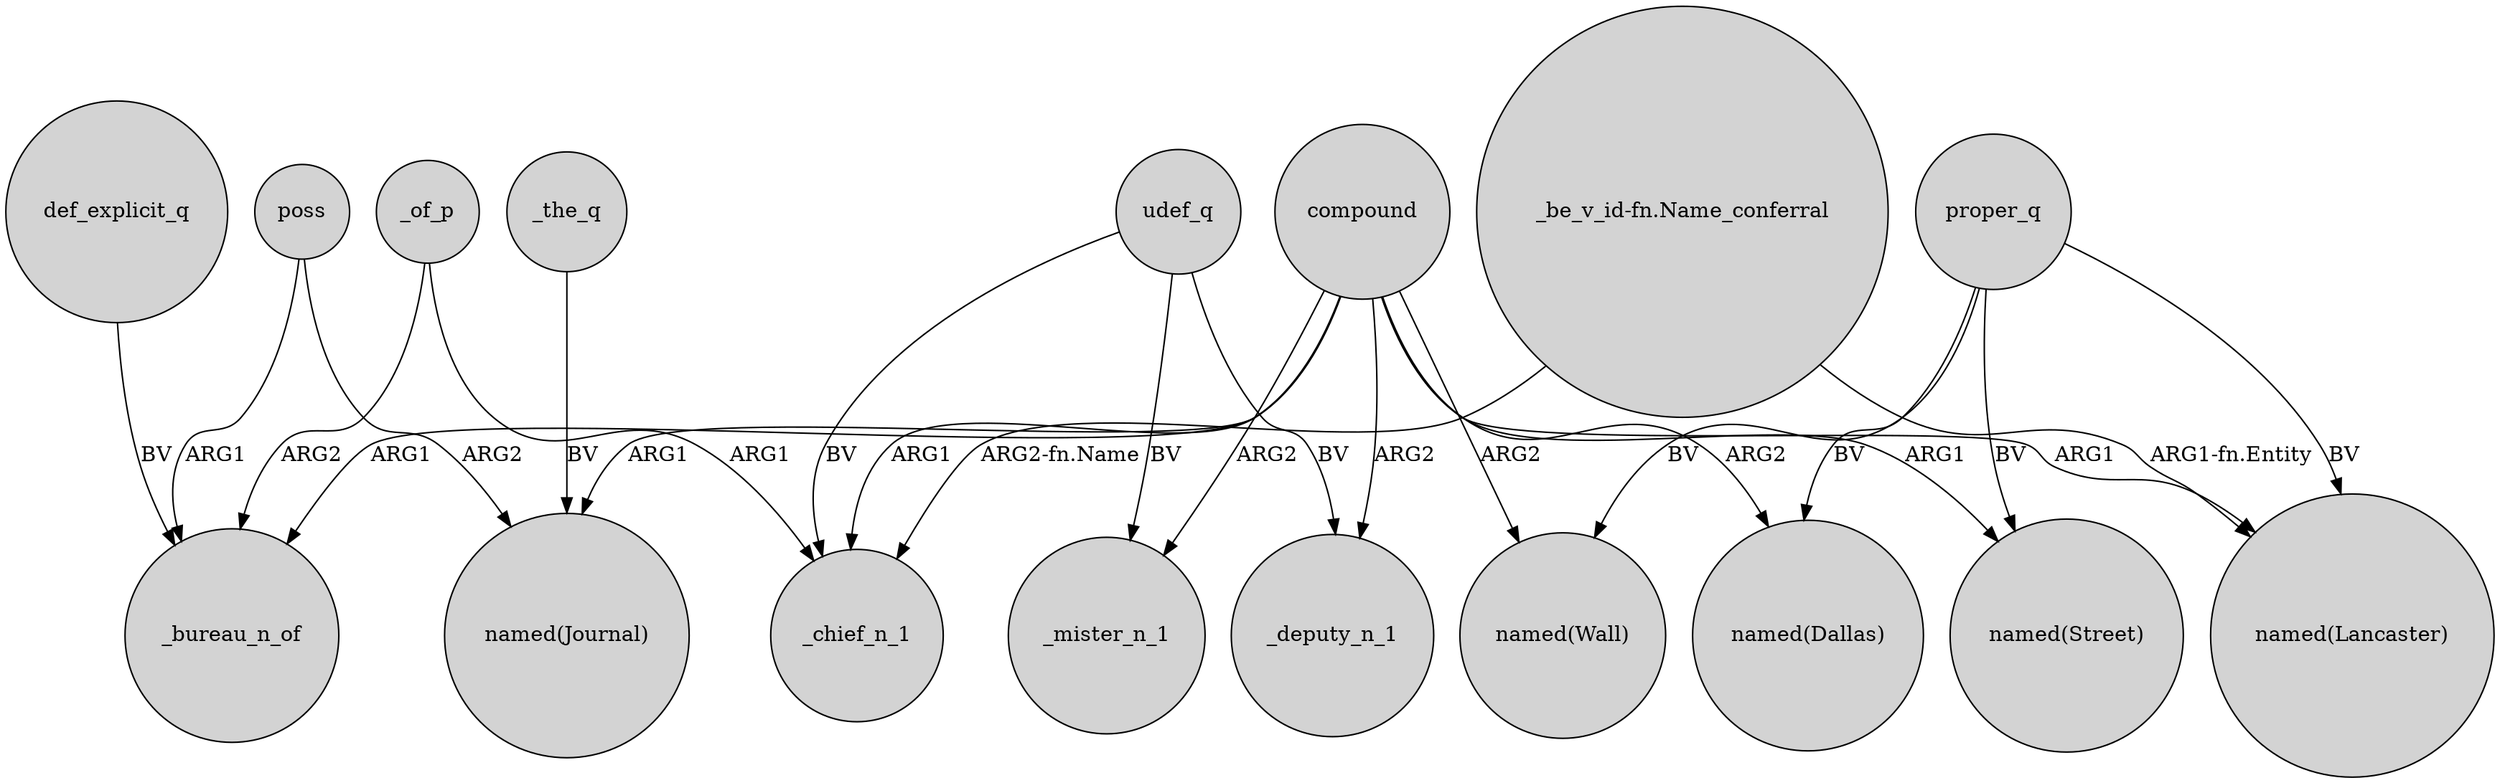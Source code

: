digraph {
	node [shape=circle style=filled]
	compound -> _mister_n_1 [label=ARG2]
	_of_p -> _bureau_n_of [label=ARG2]
	udef_q -> _chief_n_1 [label=BV]
	compound -> "named(Journal)" [label=ARG1]
	compound -> _chief_n_1 [label=ARG1]
	compound -> _bureau_n_of [label=ARG1]
	udef_q -> _mister_n_1 [label=BV]
	"_be_v_id-fn.Name_conferral" -> _chief_n_1 [label="ARG2-fn.Name"]
	compound -> "named(Lancaster)" [label=ARG1]
	_of_p -> _chief_n_1 [label=ARG1]
	poss -> "named(Journal)" [label=ARG2]
	compound -> "named(Wall)" [label=ARG2]
	poss -> _bureau_n_of [label=ARG1]
	"_be_v_id-fn.Name_conferral" -> "named(Lancaster)" [label="ARG1-fn.Entity"]
	compound -> "named(Dallas)" [label=ARG2]
	compound -> "named(Street)" [label=ARG1]
	compound -> _deputy_n_1 [label=ARG2]
	proper_q -> "named(Lancaster)" [label=BV]
	proper_q -> "named(Wall)" [label=BV]
	_the_q -> "named(Journal)" [label=BV]
	proper_q -> "named(Street)" [label=BV]
	def_explicit_q -> _bureau_n_of [label=BV]
	proper_q -> "named(Dallas)" [label=BV]
	udef_q -> _deputy_n_1 [label=BV]
}

